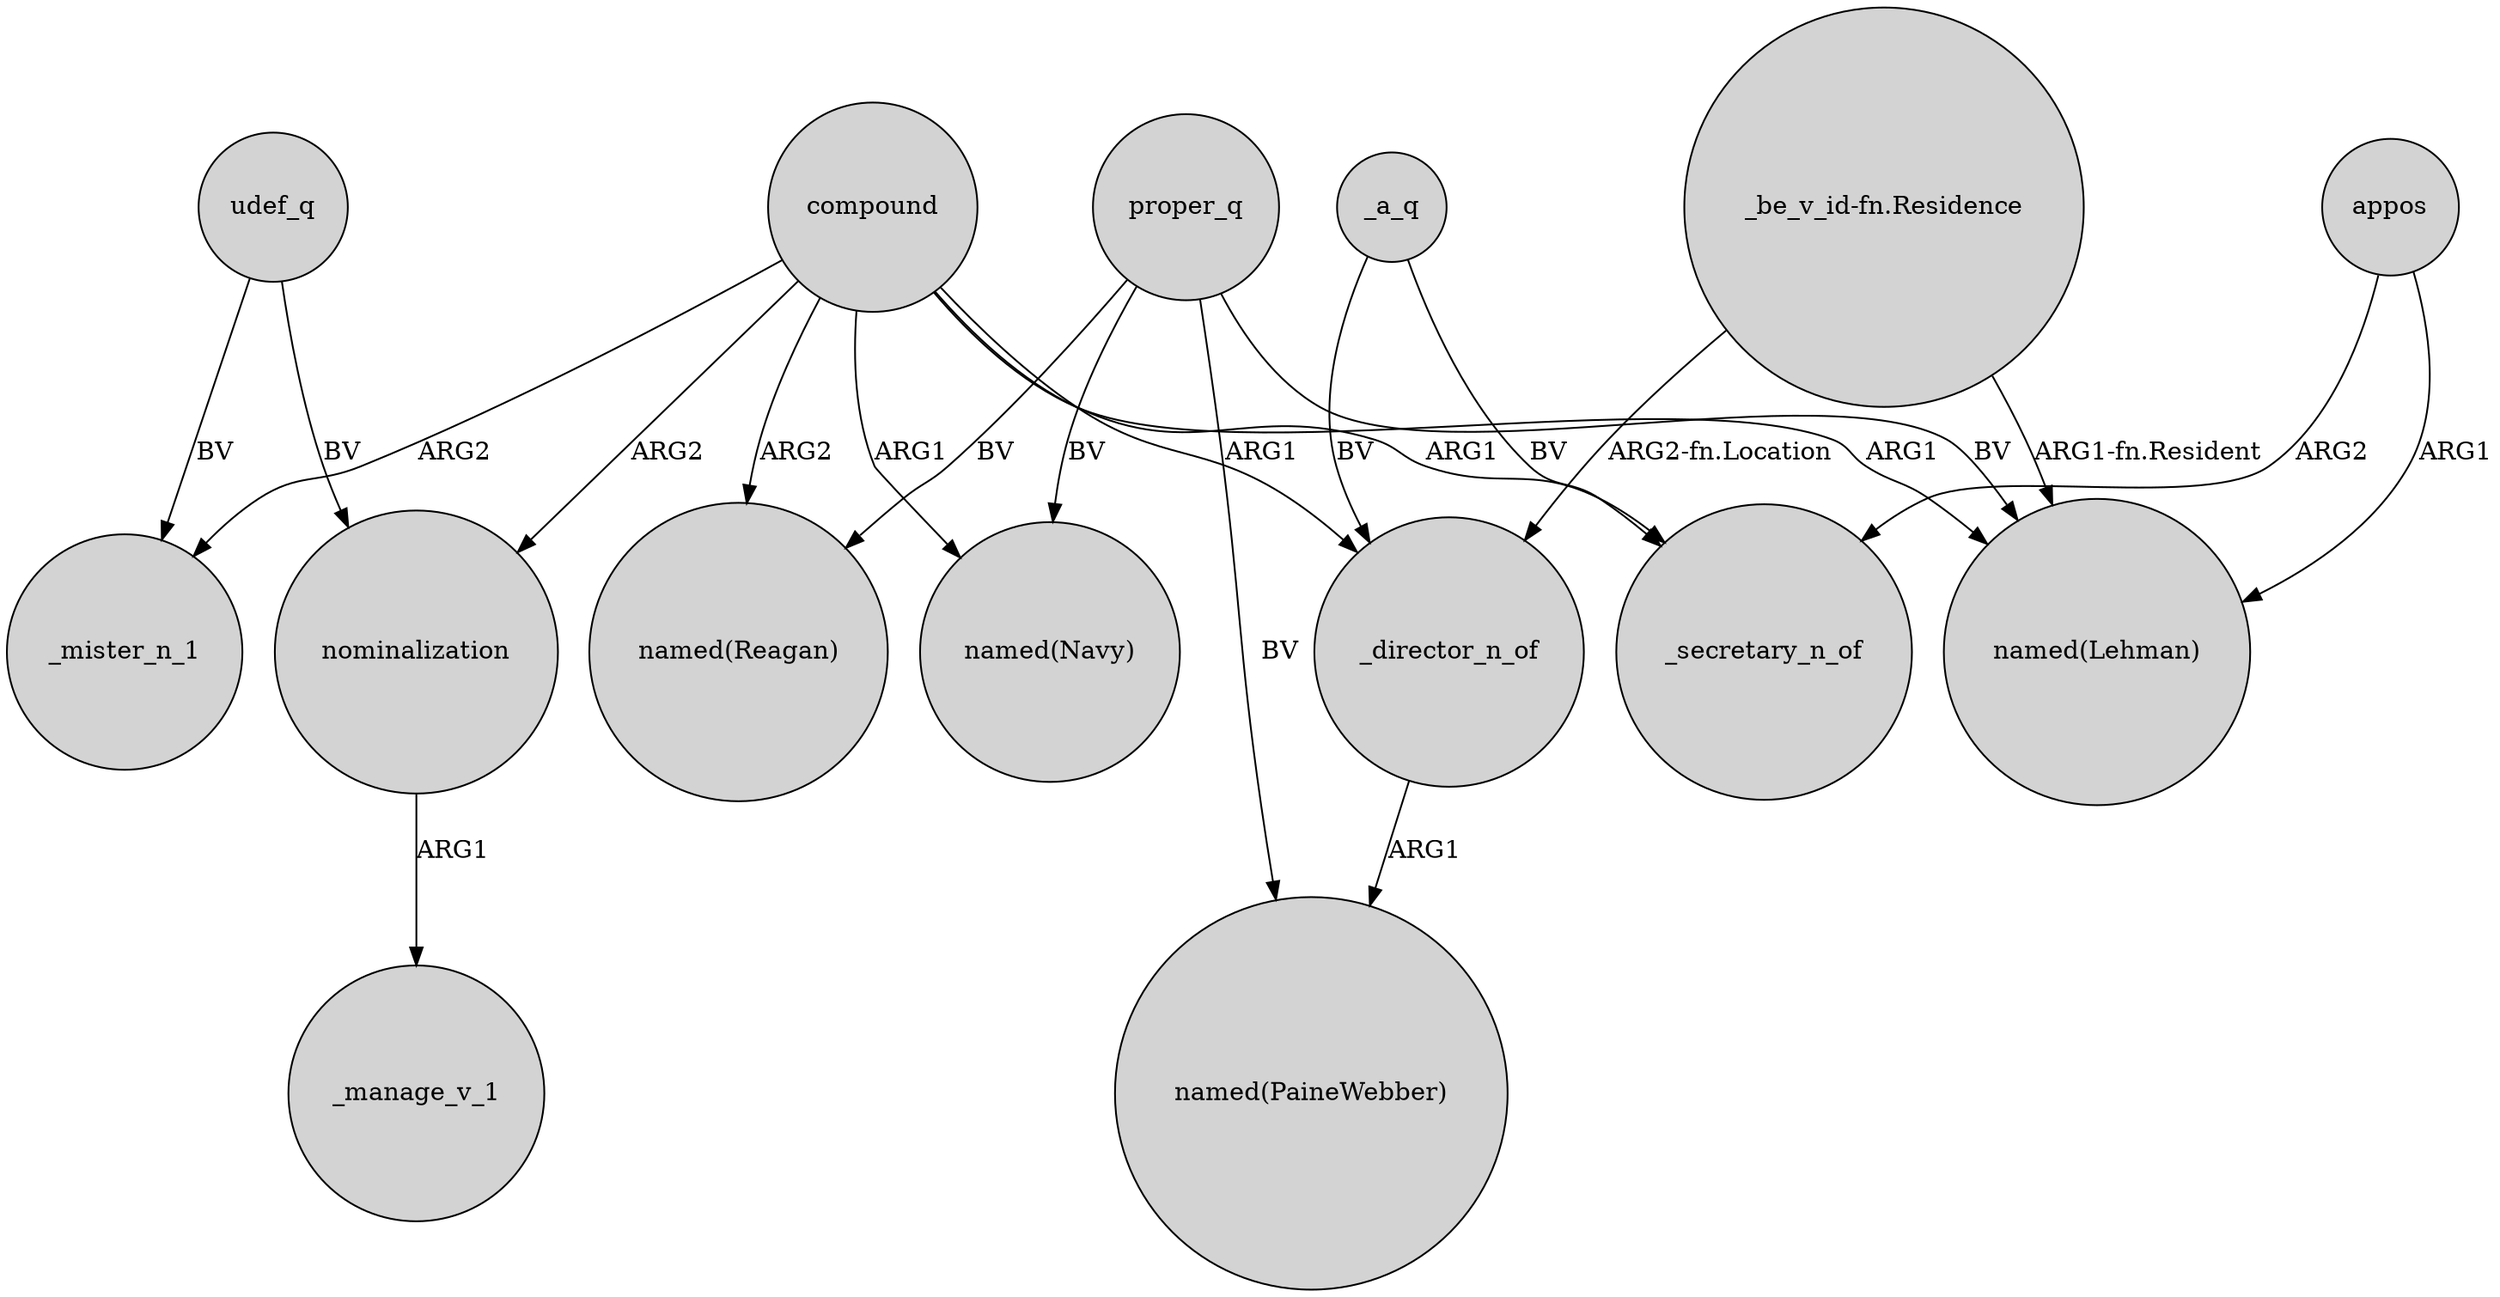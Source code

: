 digraph {
	node [shape=circle style=filled]
	compound -> _mister_n_1 [label=ARG2]
	udef_q -> nominalization [label=BV]
	proper_q -> "named(Reagan)" [label=BV]
	appos -> _secretary_n_of [label=ARG2]
	udef_q -> _mister_n_1 [label=BV]
	_a_q -> _secretary_n_of [label=BV]
	proper_q -> "named(PaineWebber)" [label=BV]
	compound -> "named(Navy)" [label=ARG1]
	"_be_v_id-fn.Residence" -> _director_n_of [label="ARG2-fn.Location"]
	"_be_v_id-fn.Residence" -> "named(Lehman)" [label="ARG1-fn.Resident"]
	compound -> nominalization [label=ARG2]
	nominalization -> _manage_v_1 [label=ARG1]
	appos -> "named(Lehman)" [label=ARG1]
	proper_q -> "named(Navy)" [label=BV]
	_director_n_of -> "named(PaineWebber)" [label=ARG1]
	compound -> _director_n_of [label=ARG1]
	_a_q -> _director_n_of [label=BV]
	proper_q -> "named(Lehman)" [label=BV]
	compound -> "named(Reagan)" [label=ARG2]
	compound -> _secretary_n_of [label=ARG1]
	compound -> "named(Lehman)" [label=ARG1]
}
